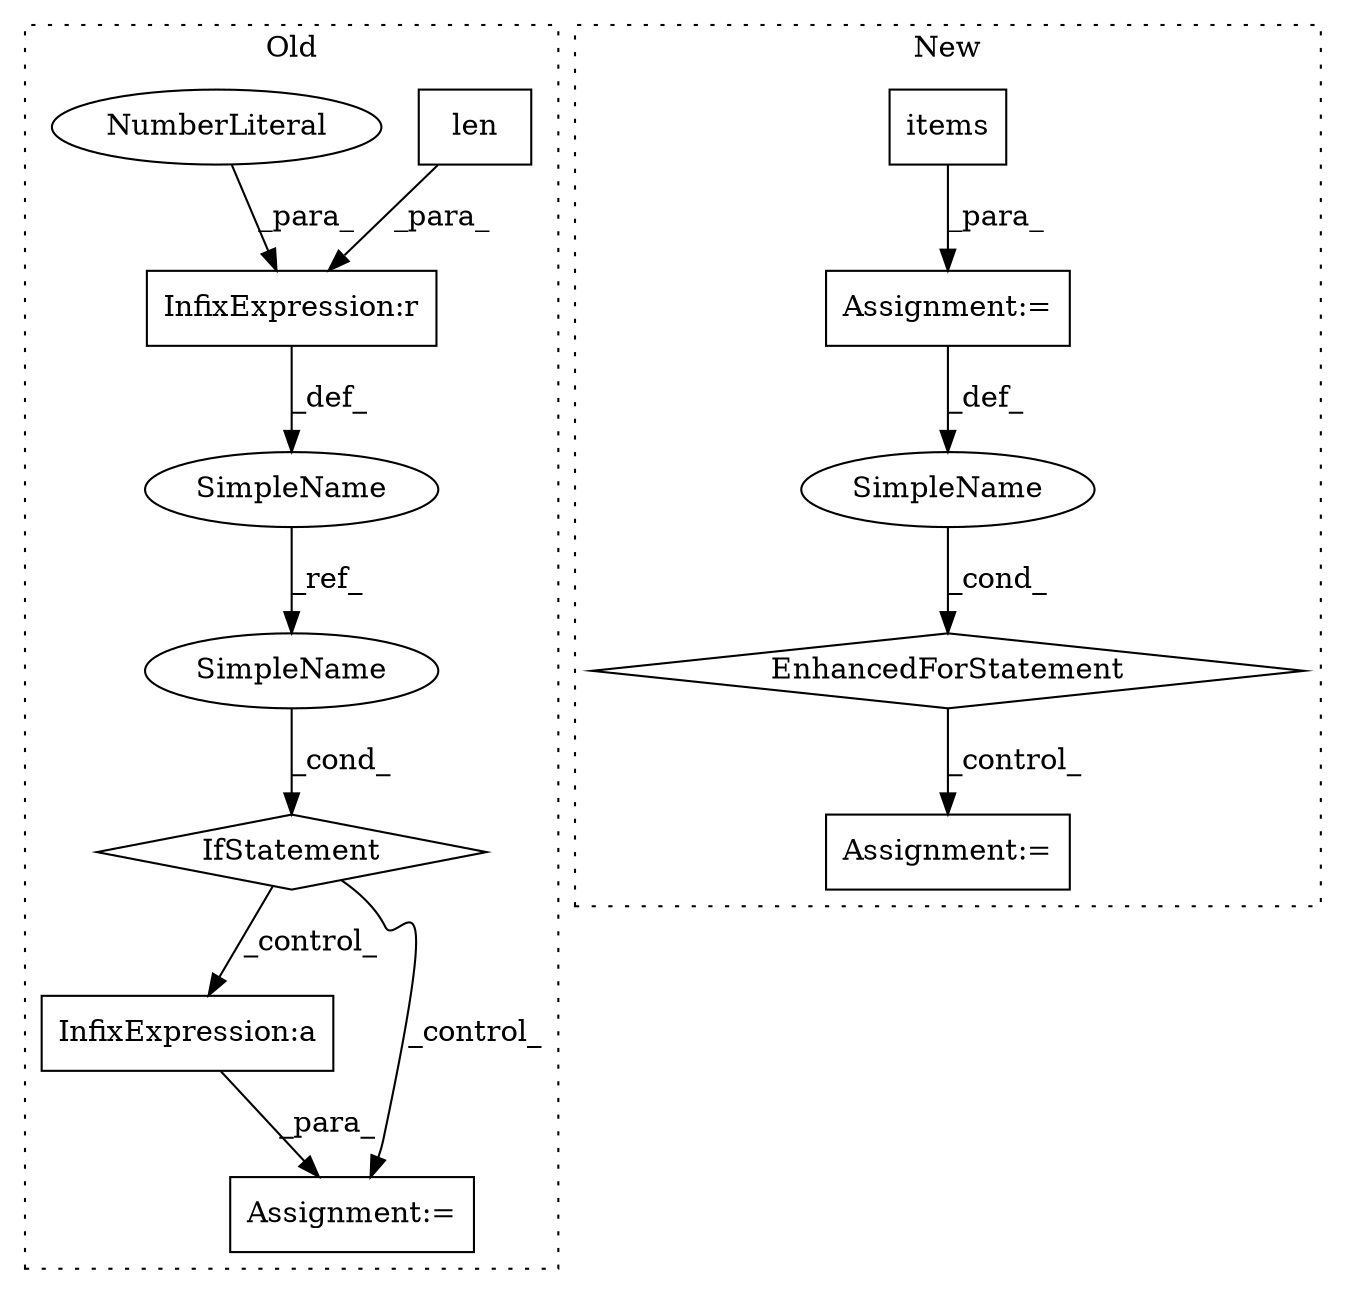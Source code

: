 digraph G {
subgraph cluster0 {
1 [label="len" a="32" s="6357,6377" l="4,1" shape="box"];
5 [label="IfStatement" a="25" s="6604,6623" l="4,2" shape="diamond"];
6 [label="InfixExpression:r" a="27" s="6378" l="3" shape="box"];
7 [label="NumberLiteral" a="34" s="6381" l="1" shape="ellipse"];
8 [label="InfixExpression:a" a="27" s="6664" l="3" shape="box"];
9 [label="SimpleName" a="42" s="6340" l="15" shape="ellipse"];
12 [label="Assignment:=" a="7" s="6643" l="1" shape="box"];
13 [label="SimpleName" a="42" s="6608" l="15" shape="ellipse"];
label = "Old";
style="dotted";
}
subgraph cluster1 {
2 [label="items" a="32" s="20884" l="7" shape="box"];
3 [label="Assignment:=" a="7" s="20797,20891" l="66,2" shape="box"];
4 [label="EnhancedForStatement" a="70" s="20797,20891" l="66,2" shape="diamond"];
10 [label="SimpleName" a="42" s="20867" l="8" shape="ellipse"];
11 [label="Assignment:=" a="7" s="21014" l="1" shape="box"];
label = "New";
style="dotted";
}
1 -> 6 [label="_para_"];
2 -> 3 [label="_para_"];
3 -> 10 [label="_def_"];
4 -> 11 [label="_control_"];
5 -> 8 [label="_control_"];
5 -> 12 [label="_control_"];
6 -> 9 [label="_def_"];
7 -> 6 [label="_para_"];
8 -> 12 [label="_para_"];
9 -> 13 [label="_ref_"];
10 -> 4 [label="_cond_"];
13 -> 5 [label="_cond_"];
}